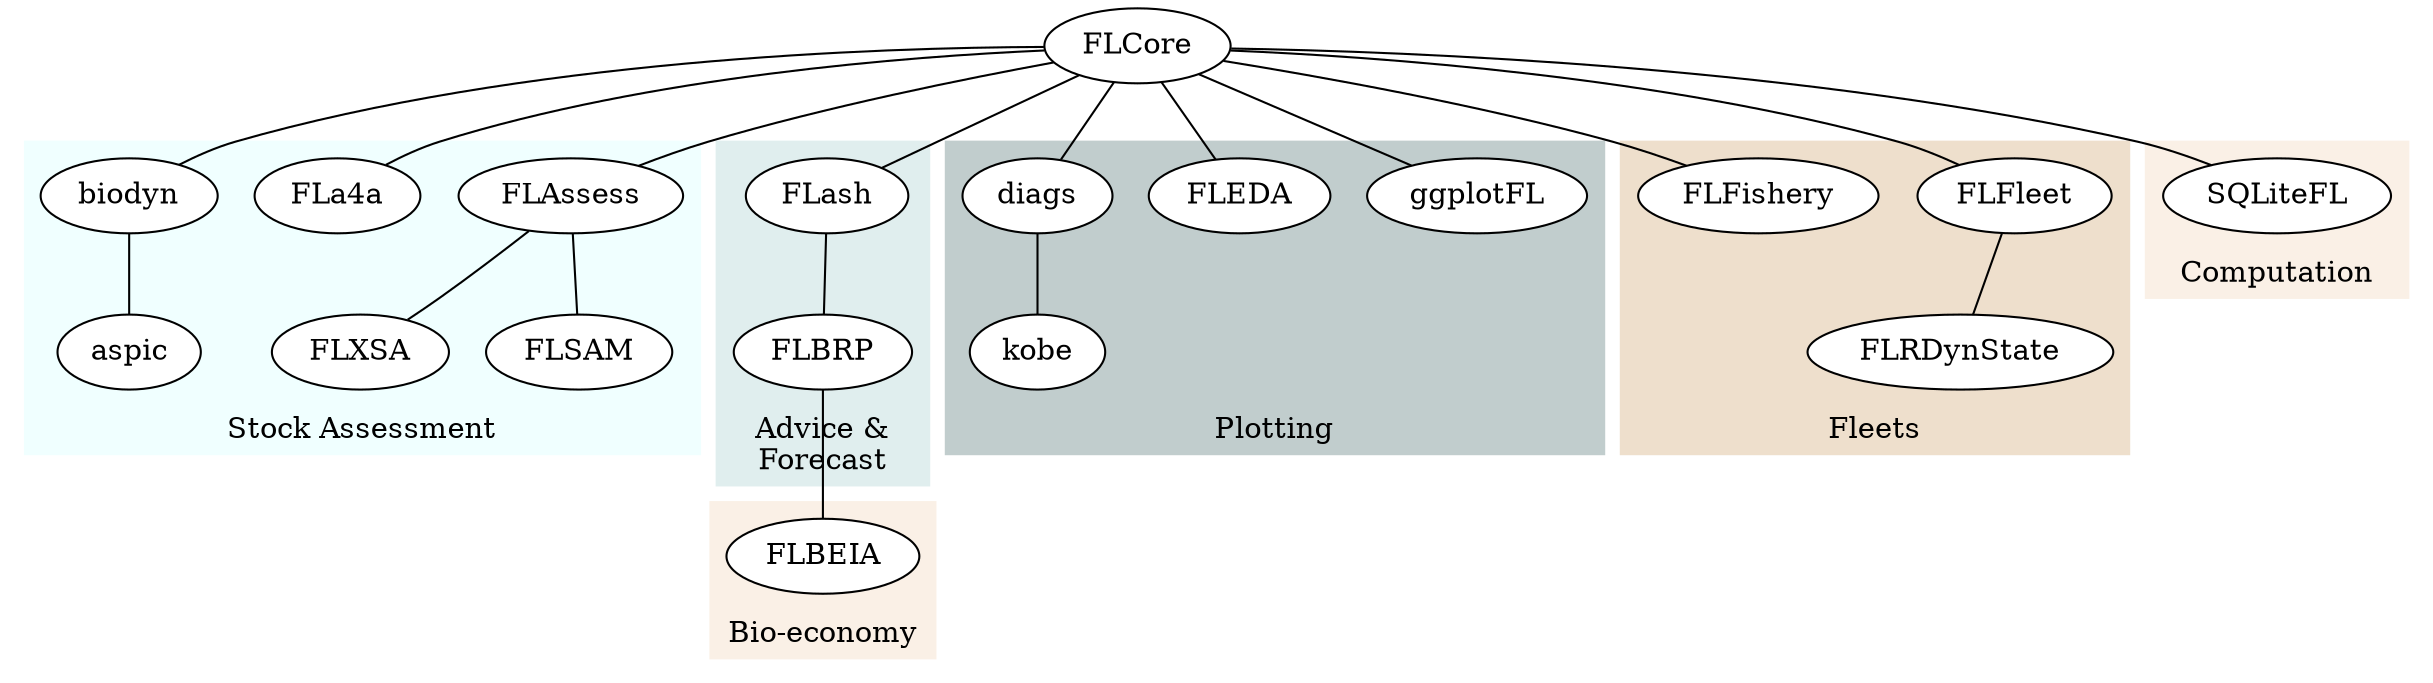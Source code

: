 graph G {

graph [style="filled", color=azure1, fillcolor=azure1, labelloc="b"];

node [style=filled,color=black,fillcolor=white];

	subgraph cluster_0 {
        "FLAssess" "FLXSA" "FLSAM" "FLa4a" "biodyn" "aspic";
        label = "Stock Assessment";
  }
	subgraph cluster_1 {
        "FLash" "FLBRP" "FLSAM";
        label = "Advice &\nForecast";
				color=azure2;
				fillcolor=azure2;
  }
	subgraph cluster_2 {
        "ggplotFL" "FLEDA" "diags" "kobe";
        label = "Plotting";
				color=azure3;
				fillcolor=azure3;
  }
	subgraph cluster_3 {
        "FLFleet" "FLRDynState" "FLFishery";
        label = "Fleets";
				color=antiquewhite2;
				fillcolor=antiquewhite2;
  }
	subgraph cluster_4 {
        "SQLiteFL";
        label = "Computation";
				color=linen;
				fillcolor=linen;
  }
	subgraph cluster_5 {
        "FLBEIA";
        label = "Bio-economy";
				color=linen;
				fillcolor=linen;
  }


	FLCore -- FLAssess;
	FLAssess -- FLXSA;
	FLAssess -- FLSAM;
	FLCore -- biodyn;
	biodyn -- aspic;
	FLCore -- ggplotFL;
	FLCore -- FLEDA;
	FLCore -- FLash;
	FLCore -- FLa4a;
	FLash -- FLBRP;
	FLBRP -- FLBEIA;
	FLCore -- FLFleet;
	FLFleet -- FLRDynState;
	FLCore -- FLFishery;
	FLCore -- SQLiteFL;
	FLCore -- diags;
	diags -- kobe;

}
